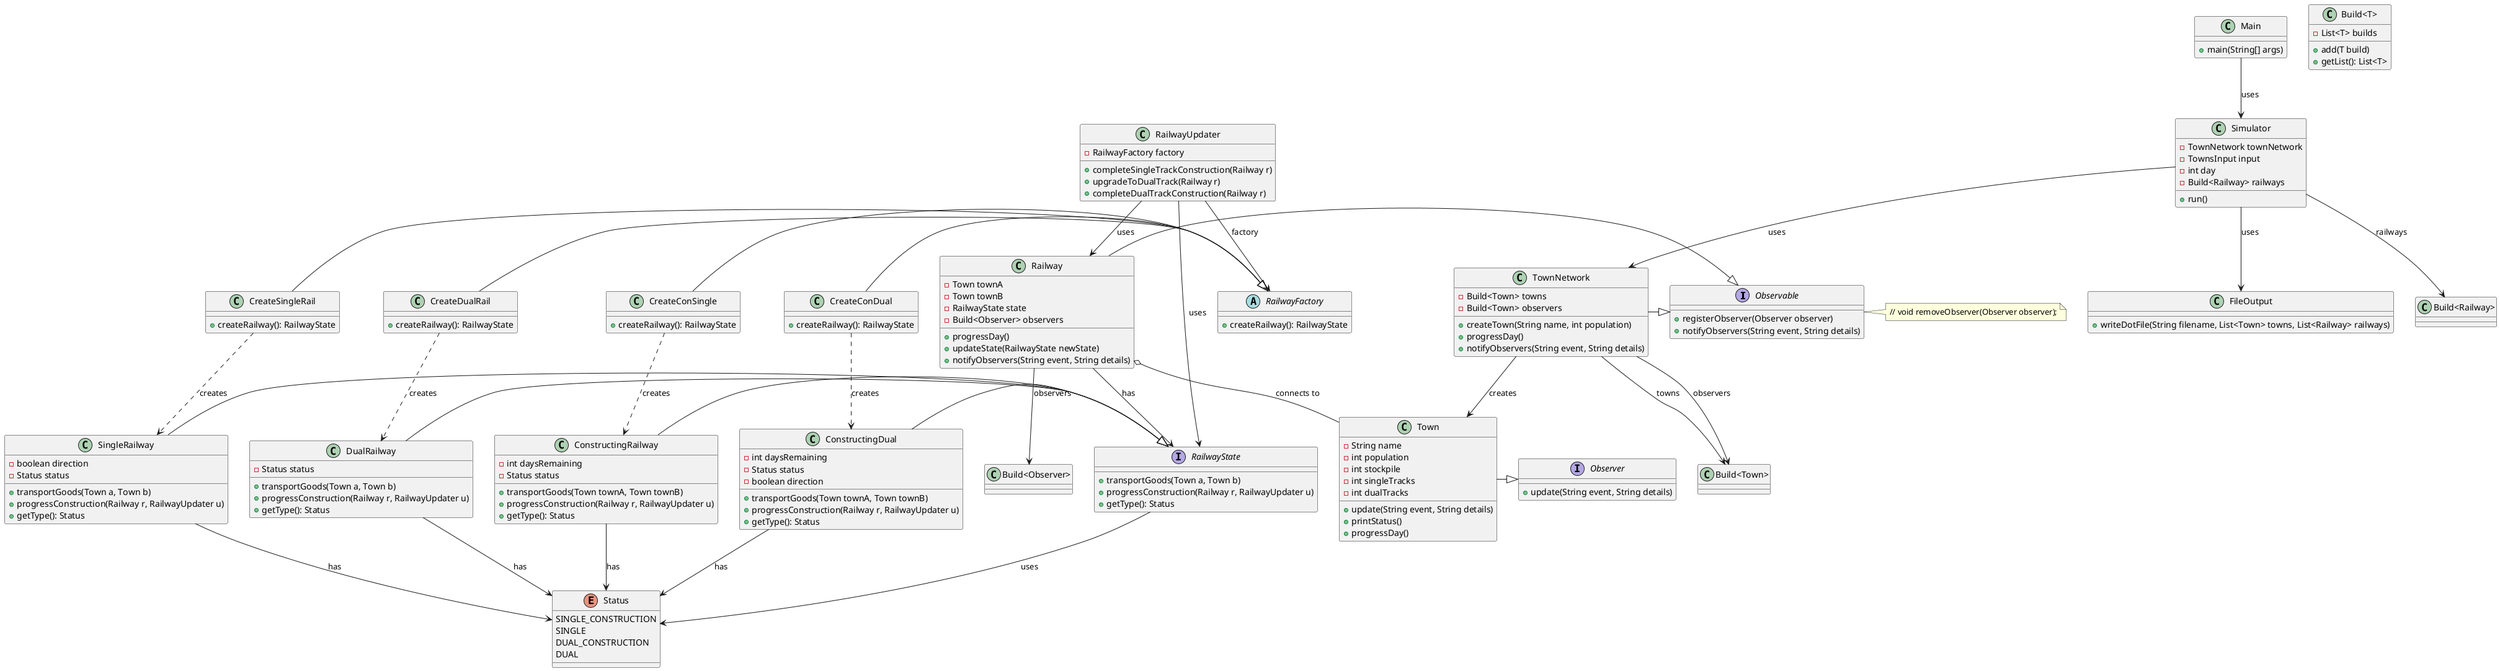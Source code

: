 @startuml

interface Observable {
    + registerObserver(Observer observer)
    + notifyObservers(String event, String details)
}

note right of Observable
    // void removeObserver(Observer observer);
end note

interface Observer {
    + update(String event, String details)
}

class Main {
    + main(String[] args)
}

class Simulator {
    - TownNetwork townNetwork
    - TownsInput input
    - int day
    - Build<Railway> railways
    + run()
}

class TownNetwork {
    - Build<Town> towns
    - Build<Town> observers
    + createTown(String name, int population)
    + progressDay()
    + notifyObservers(String event, String details)
}

class Town {
    - String name
    - int population
    - int stockpile
    - int singleTracks
    - int dualTracks
    + update(String event, String details)
    + printStatus()
    + progressDay()
}

class Railway {
    - Town townA
    - Town townB
    - RailwayState state
    - Build<Observer> observers
    + progressDay()
    + updateState(RailwayState newState)
    + notifyObservers(String event, String details)
}

class "Build<T>" {
    - List<T> builds
    + add(T build)
    + getList(): List<T>
}

interface RailwayState {
    + transportGoods(Town a, Town b)
    + progressConstruction(Railway r, RailwayUpdater u)
    + getType(): Status
}

class SingleRailway {
    - boolean direction
    - Status status
    + transportGoods(Town a, Town b)
    + progressConstruction(Railway r, RailwayUpdater u)
    + getType(): Status
}

class DualRailway {
    - Status status
    + transportGoods(Town a, Town b)
    + progressConstruction(Railway r, RailwayUpdater u)
    + getType(): Status
}

class ConstructingRailway {
    - int daysRemaining
    - Status status
    + transportGoods(Town townA, Town townB)
    + progressConstruction(Railway r, RailwayUpdater u)
    + getType(): Status
}

class ConstructingDual {
    - int daysRemaining
    - Status status
    - boolean direction
    + transportGoods(Town townA, Town townB)
    + progressConstruction(Railway r, RailwayUpdater u)
    + getType(): Status
}

enum Status {
    SINGLE_CONSTRUCTION
    SINGLE
    DUAL_CONSTRUCTION
    DUAL
}

abstract class RailwayFactory {
    + createRailway(): RailwayState
}

class CreateSingleRail {
    + createRailway(): RailwayState
}

class CreateDualRail {
    + createRailway(): RailwayState
}

class CreateConSingle {
    + createRailway(): RailwayState
}

class CreateConDual {
    + createRailway(): RailwayState
}

class RailwayUpdater {
    - RailwayFactory factory
    + completeSingleTrackConstruction(Railway r)
    + upgradeToDualTrack(Railway r)
    + completeDualTrackConstruction(Railway r)
}

class FileOutput {
    + writeDotFile(String filename, List<Town> towns, List<Railway> railways)
}

Main --> Simulator : uses
Simulator --> TownNetwork : uses
Simulator --> "Build<Railway>" : railways
Simulator --> FileOutput : uses
TownNetwork --> "Build<Town>" : towns
TownNetwork --> "Build<Town>" : observers
TownNetwork --> Town : creates
Railway o-- Town : connects to
Railway --> RailwayState : has
Railway --> "Build<Observer>" : observers
RailwayUpdater --> RailwayFactory : factory
RailwayUpdater --> Railway : uses
RailwayUpdater --> RailwayState : uses
RailwayState --> Status : uses
SingleRailway --> Status : has
DualRailway --> Status : has
ConstructingRailway --> Status : has
ConstructingDual --> Status : has
CreateSingleRail ..> SingleRailway : creates
CreateDualRail ..> DualRailway : creates
CreateConSingle ..> ConstructingRailway : creates
CreateConDual ..> ConstructingDual : creates

TownNetwork -|> Observable
Town -|> Observer
Railway -|> Observable
SingleRailway -|> RailwayState
DualRailway -|> RailwayState
ConstructingRailway -|> RailwayState
ConstructingDual -|> RailwayState
CreateSingleRail -|> RailwayFactory
CreateDualRail -|> RailwayFactory
CreateConSingle -|> RailwayFactory
CreateConDual -|> RailwayFactory

@enduml
